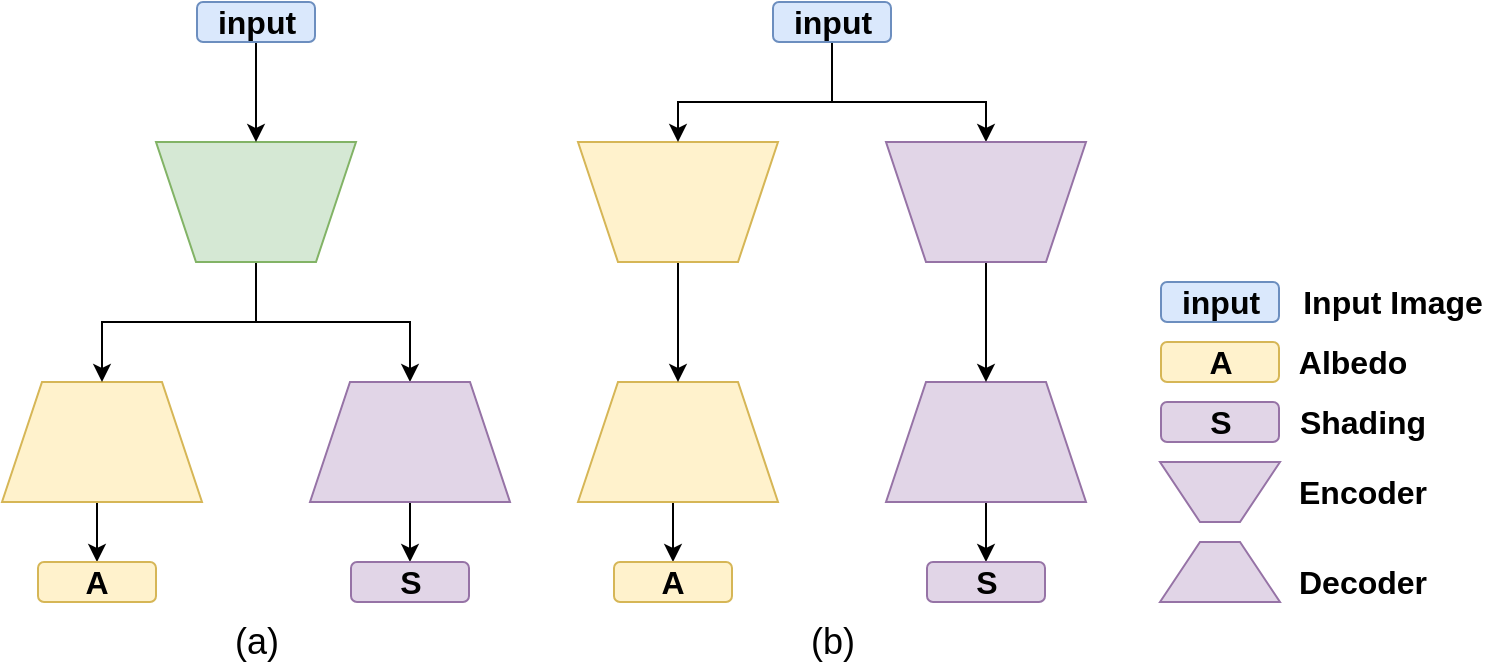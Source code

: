 <mxfile version="13.10.2" type="device"><diagram id="uFHTQSiD7dj4a55WV0vH" name="Page-1"><mxGraphModel dx="1108" dy="640" grid="1" gridSize="10" guides="1" tooltips="1" connect="1" arrows="1" fold="1" page="1" pageScale="1" pageWidth="827" pageHeight="1169" math="0" shadow="0"><root><mxCell id="0"/><mxCell id="1" parent="0"/><mxCell id="wWtxrT1pWT_Da61jF3Xg-12" style="edgeStyle=orthogonalEdgeStyle;rounded=0;orthogonalLoop=1;jettySize=auto;html=1;exitX=0.5;exitY=1;exitDx=0;exitDy=0;entryX=0.5;entryY=0;entryDx=0;entryDy=0;" edge="1" parent="1" source="wWtxrT1pWT_Da61jF3Xg-1" target="wWtxrT1pWT_Da61jF3Xg-8"><mxGeometry relative="1" as="geometry"/></mxCell><mxCell id="wWtxrT1pWT_Da61jF3Xg-1" value="" style="shape=trapezoid;perimeter=trapezoidPerimeter;whiteSpace=wrap;html=1;fixedSize=1;fillColor=#fff2cc;strokeColor=#d6b656;" vertex="1" parent="1"><mxGeometry x="20" y="360" width="100" height="60" as="geometry"/></mxCell><mxCell id="wWtxrT1pWT_Da61jF3Xg-4" style="edgeStyle=orthogonalEdgeStyle;rounded=0;orthogonalLoop=1;jettySize=auto;html=1;exitX=0.5;exitY=0;exitDx=0;exitDy=0;entryX=0.5;entryY=0;entryDx=0;entryDy=0;" edge="1" parent="1" source="wWtxrT1pWT_Da61jF3Xg-2" target="wWtxrT1pWT_Da61jF3Xg-3"><mxGeometry relative="1" as="geometry"/></mxCell><mxCell id="wWtxrT1pWT_Da61jF3Xg-5" style="edgeStyle=orthogonalEdgeStyle;rounded=0;orthogonalLoop=1;jettySize=auto;html=1;exitX=0.5;exitY=0;exitDx=0;exitDy=0;entryX=0.5;entryY=0;entryDx=0;entryDy=0;" edge="1" parent="1" source="wWtxrT1pWT_Da61jF3Xg-2" target="wWtxrT1pWT_Da61jF3Xg-1"><mxGeometry relative="1" as="geometry"/></mxCell><mxCell id="wWtxrT1pWT_Da61jF3Xg-2" value="" style="shape=trapezoid;perimeter=trapezoidPerimeter;whiteSpace=wrap;html=1;fixedSize=1;direction=west;fillColor=#d5e8d4;strokeColor=#82b366;" vertex="1" parent="1"><mxGeometry x="97" y="240" width="100" height="60" as="geometry"/></mxCell><mxCell id="wWtxrT1pWT_Da61jF3Xg-13" style="edgeStyle=orthogonalEdgeStyle;rounded=0;orthogonalLoop=1;jettySize=auto;html=1;exitX=0.5;exitY=1;exitDx=0;exitDy=0;entryX=0.5;entryY=0;entryDx=0;entryDy=0;" edge="1" parent="1" source="wWtxrT1pWT_Da61jF3Xg-3" target="wWtxrT1pWT_Da61jF3Xg-11"><mxGeometry relative="1" as="geometry"/></mxCell><mxCell id="wWtxrT1pWT_Da61jF3Xg-3" value="" style="shape=trapezoid;perimeter=trapezoidPerimeter;whiteSpace=wrap;html=1;fixedSize=1;fillColor=#e1d5e7;strokeColor=#9673a6;" vertex="1" parent="1"><mxGeometry x="174" y="360" width="100" height="60" as="geometry"/></mxCell><mxCell id="wWtxrT1pWT_Da61jF3Xg-7" style="edgeStyle=orthogonalEdgeStyle;rounded=0;orthogonalLoop=1;jettySize=auto;html=1;exitX=0.5;exitY=1;exitDx=0;exitDy=0;entryX=0.5;entryY=1;entryDx=0;entryDy=0;" edge="1" parent="1" source="wWtxrT1pWT_Da61jF3Xg-6" target="wWtxrT1pWT_Da61jF3Xg-2"><mxGeometry relative="1" as="geometry"/></mxCell><mxCell id="wWtxrT1pWT_Da61jF3Xg-6" value="&lt;font style=&quot;font-size: 16px&quot;&gt;&lt;b&gt;input&lt;/b&gt;&lt;/font&gt;" style="rounded=1;whiteSpace=wrap;html=1;fillColor=#dae8fc;strokeColor=#6c8ebf;" vertex="1" parent="1"><mxGeometry x="117.5" y="170" width="59" height="20" as="geometry"/></mxCell><mxCell id="wWtxrT1pWT_Da61jF3Xg-8" value="&lt;font style=&quot;font-size: 16px&quot;&gt;&lt;b&gt;A&lt;/b&gt;&lt;/font&gt;" style="rounded=1;whiteSpace=wrap;html=1;fillColor=#fff2cc;strokeColor=#d6b656;" vertex="1" parent="1"><mxGeometry x="38" y="450" width="59" height="20" as="geometry"/></mxCell><mxCell id="wWtxrT1pWT_Da61jF3Xg-11" value="&lt;font style=&quot;font-size: 16px&quot;&gt;&lt;b&gt;S&lt;/b&gt;&lt;/font&gt;" style="rounded=1;whiteSpace=wrap;html=1;fillColor=#e1d5e7;strokeColor=#9673a6;" vertex="1" parent="1"><mxGeometry x="194.5" y="450" width="59" height="20" as="geometry"/></mxCell><mxCell id="wWtxrT1pWT_Da61jF3Xg-17" style="edgeStyle=orthogonalEdgeStyle;rounded=0;orthogonalLoop=1;jettySize=auto;html=1;exitX=0.5;exitY=1;exitDx=0;exitDy=0;entryX=0.5;entryY=0;entryDx=0;entryDy=0;" edge="1" parent="1" source="wWtxrT1pWT_Da61jF3Xg-18" target="wWtxrT1pWT_Da61jF3Xg-26"><mxGeometry relative="1" as="geometry"/></mxCell><mxCell id="wWtxrT1pWT_Da61jF3Xg-18" value="" style="shape=trapezoid;perimeter=trapezoidPerimeter;whiteSpace=wrap;html=1;fixedSize=1;fillColor=#fff2cc;strokeColor=#d6b656;" vertex="1" parent="1"><mxGeometry x="308" y="360" width="100" height="60" as="geometry"/></mxCell><mxCell id="wWtxrT1pWT_Da61jF3Xg-20" style="edgeStyle=orthogonalEdgeStyle;rounded=0;orthogonalLoop=1;jettySize=auto;html=1;exitX=0.5;exitY=0;exitDx=0;exitDy=0;entryX=0.5;entryY=0;entryDx=0;entryDy=0;" edge="1" parent="1" source="wWtxrT1pWT_Da61jF3Xg-21" target="wWtxrT1pWT_Da61jF3Xg-18"><mxGeometry relative="1" as="geometry"/></mxCell><mxCell id="wWtxrT1pWT_Da61jF3Xg-21" value="" style="shape=trapezoid;perimeter=trapezoidPerimeter;whiteSpace=wrap;html=1;fixedSize=1;direction=west;fillColor=#fff2cc;strokeColor=#d6b656;" vertex="1" parent="1"><mxGeometry x="308" y="240" width="100" height="60" as="geometry"/></mxCell><mxCell id="wWtxrT1pWT_Da61jF3Xg-22" style="edgeStyle=orthogonalEdgeStyle;rounded=0;orthogonalLoop=1;jettySize=auto;html=1;exitX=0.5;exitY=1;exitDx=0;exitDy=0;entryX=0.5;entryY=0;entryDx=0;entryDy=0;" edge="1" parent="1" source="wWtxrT1pWT_Da61jF3Xg-23" target="wWtxrT1pWT_Da61jF3Xg-27"><mxGeometry relative="1" as="geometry"/></mxCell><mxCell id="wWtxrT1pWT_Da61jF3Xg-23" value="" style="shape=trapezoid;perimeter=trapezoidPerimeter;whiteSpace=wrap;html=1;fixedSize=1;fillColor=#e1d5e7;strokeColor=#9673a6;" vertex="1" parent="1"><mxGeometry x="462" y="360" width="100" height="60" as="geometry"/></mxCell><mxCell id="wWtxrT1pWT_Da61jF3Xg-30" style="edgeStyle=orthogonalEdgeStyle;rounded=0;orthogonalLoop=1;jettySize=auto;html=1;exitX=0.5;exitY=1;exitDx=0;exitDy=0;entryX=0.5;entryY=1;entryDx=0;entryDy=0;" edge="1" parent="1" source="wWtxrT1pWT_Da61jF3Xg-25" target="wWtxrT1pWT_Da61jF3Xg-21"><mxGeometry relative="1" as="geometry"><Array as="points"><mxPoint x="435" y="220"/><mxPoint x="358" y="220"/></Array></mxGeometry></mxCell><mxCell id="wWtxrT1pWT_Da61jF3Xg-31" style="edgeStyle=orthogonalEdgeStyle;rounded=0;orthogonalLoop=1;jettySize=auto;html=1;exitX=0.5;exitY=1;exitDx=0;exitDy=0;" edge="1" parent="1" source="wWtxrT1pWT_Da61jF3Xg-25" target="wWtxrT1pWT_Da61jF3Xg-28"><mxGeometry relative="1" as="geometry"><Array as="points"><mxPoint x="435" y="220"/><mxPoint x="512" y="220"/></Array></mxGeometry></mxCell><mxCell id="wWtxrT1pWT_Da61jF3Xg-25" value="&lt;font style=&quot;font-size: 16px&quot;&gt;&lt;b&gt;input&lt;/b&gt;&lt;/font&gt;" style="rounded=1;whiteSpace=wrap;html=1;fillColor=#dae8fc;strokeColor=#6c8ebf;" vertex="1" parent="1"><mxGeometry x="405.5" y="170" width="59" height="20" as="geometry"/></mxCell><mxCell id="wWtxrT1pWT_Da61jF3Xg-26" value="&lt;font style=&quot;font-size: 16px&quot;&gt;&lt;b&gt;A&lt;/b&gt;&lt;/font&gt;" style="rounded=1;whiteSpace=wrap;html=1;fillColor=#fff2cc;strokeColor=#d6b656;" vertex="1" parent="1"><mxGeometry x="326" y="450" width="59" height="20" as="geometry"/></mxCell><mxCell id="wWtxrT1pWT_Da61jF3Xg-27" value="&lt;font style=&quot;font-size: 16px&quot;&gt;&lt;b&gt;S&lt;/b&gt;&lt;/font&gt;" style="rounded=1;whiteSpace=wrap;html=1;fillColor=#e1d5e7;strokeColor=#9673a6;" vertex="1" parent="1"><mxGeometry x="482.5" y="450" width="59" height="20" as="geometry"/></mxCell><mxCell id="wWtxrT1pWT_Da61jF3Xg-29" style="edgeStyle=orthogonalEdgeStyle;rounded=0;orthogonalLoop=1;jettySize=auto;html=1;exitX=0.5;exitY=0;exitDx=0;exitDy=0;entryX=0.5;entryY=0;entryDx=0;entryDy=0;" edge="1" parent="1" source="wWtxrT1pWT_Da61jF3Xg-28" target="wWtxrT1pWT_Da61jF3Xg-23"><mxGeometry relative="1" as="geometry"/></mxCell><mxCell id="wWtxrT1pWT_Da61jF3Xg-28" value="" style="shape=trapezoid;perimeter=trapezoidPerimeter;whiteSpace=wrap;html=1;fixedSize=1;direction=west;fillColor=#e1d5e7;strokeColor=#9673a6;" vertex="1" parent="1"><mxGeometry x="462" y="240" width="100" height="60" as="geometry"/></mxCell><mxCell id="wWtxrT1pWT_Da61jF3Xg-33" value="&lt;font style=&quot;font-size: 18px&quot;&gt;(a)&lt;/font&gt;" style="text;html=1;align=center;verticalAlign=middle;resizable=0;points=[];autosize=1;" vertex="1" parent="1"><mxGeometry x="127" y="480" width="40" height="20" as="geometry"/></mxCell><mxCell id="wWtxrT1pWT_Da61jF3Xg-34" value="&lt;font style=&quot;font-size: 18px&quot;&gt;(b)&lt;/font&gt;" style="text;html=1;align=center;verticalAlign=middle;resizable=0;points=[];autosize=1;" vertex="1" parent="1"><mxGeometry x="415" y="480" width="40" height="20" as="geometry"/></mxCell><mxCell id="wWtxrT1pWT_Da61jF3Xg-35" value="&lt;font style=&quot;font-size: 16px&quot;&gt;&lt;b&gt;input&lt;/b&gt;&lt;/font&gt;" style="rounded=1;whiteSpace=wrap;html=1;fillColor=#dae8fc;strokeColor=#6c8ebf;" vertex="1" parent="1"><mxGeometry x="599.5" y="310" width="59" height="20" as="geometry"/></mxCell><mxCell id="wWtxrT1pWT_Da61jF3Xg-36" value="&lt;font style=&quot;font-size: 16px&quot;&gt;&lt;b&gt;Input Image&lt;/b&gt;&lt;/font&gt;" style="text;html=1;align=center;verticalAlign=middle;resizable=0;points=[];autosize=1;" vertex="1" parent="1"><mxGeometry x="660" y="310" width="110" height="20" as="geometry"/></mxCell><mxCell id="wWtxrT1pWT_Da61jF3Xg-37" value="&lt;font style=&quot;font-size: 16px&quot;&gt;&lt;b&gt;A&lt;/b&gt;&lt;/font&gt;" style="rounded=1;whiteSpace=wrap;html=1;fillColor=#fff2cc;strokeColor=#d6b656;" vertex="1" parent="1"><mxGeometry x="599.5" y="340" width="59" height="20" as="geometry"/></mxCell><mxCell id="wWtxrT1pWT_Da61jF3Xg-38" value="&lt;font style=&quot;font-size: 16px&quot;&gt;&lt;b&gt;Albedo&lt;/b&gt;&lt;/font&gt;" style="text;html=1;align=center;verticalAlign=middle;resizable=0;points=[];autosize=1;" vertex="1" parent="1"><mxGeometry x="660" y="340" width="70" height="20" as="geometry"/></mxCell><mxCell id="wWtxrT1pWT_Da61jF3Xg-39" value="&lt;font style=&quot;font-size: 16px&quot;&gt;&lt;b&gt;S&lt;/b&gt;&lt;/font&gt;" style="rounded=1;whiteSpace=wrap;html=1;fillColor=#e1d5e7;strokeColor=#9673a6;" vertex="1" parent="1"><mxGeometry x="599.5" y="370" width="59" height="20" as="geometry"/></mxCell><mxCell id="wWtxrT1pWT_Da61jF3Xg-40" value="&lt;font style=&quot;font-size: 16px&quot;&gt;&lt;b&gt;Shading&lt;/b&gt;&lt;/font&gt;" style="text;html=1;align=center;verticalAlign=middle;resizable=0;points=[];autosize=1;" vertex="1" parent="1"><mxGeometry x="660" y="370" width="80" height="20" as="geometry"/></mxCell><mxCell id="wWtxrT1pWT_Da61jF3Xg-41" value="" style="shape=trapezoid;perimeter=trapezoidPerimeter;whiteSpace=wrap;html=1;fixedSize=1;direction=west;fillColor=#e1d5e7;strokeColor=#9673a6;" vertex="1" parent="1"><mxGeometry x="599.0" y="400" width="60" height="30" as="geometry"/></mxCell><mxCell id="wWtxrT1pWT_Da61jF3Xg-42" value="&lt;font style=&quot;font-size: 16px&quot;&gt;&lt;b&gt;Encoder&lt;/b&gt;&lt;/font&gt;" style="text;html=1;align=center;verticalAlign=middle;resizable=0;points=[];autosize=1;" vertex="1" parent="1"><mxGeometry x="660" y="405" width="80" height="20" as="geometry"/></mxCell><mxCell id="wWtxrT1pWT_Da61jF3Xg-43" value="" style="shape=trapezoid;perimeter=trapezoidPerimeter;whiteSpace=wrap;html=1;fixedSize=1;direction=east;fillColor=#e1d5e7;strokeColor=#9673a6;" vertex="1" parent="1"><mxGeometry x="599.0" y="440" width="60" height="30" as="geometry"/></mxCell><mxCell id="wWtxrT1pWT_Da61jF3Xg-44" value="&lt;font style=&quot;font-size: 16px&quot;&gt;&lt;b&gt;Decoder&lt;/b&gt;&lt;/font&gt;" style="text;html=1;align=center;verticalAlign=middle;resizable=0;points=[];autosize=1;" vertex="1" parent="1"><mxGeometry x="660" y="450" width="80" height="20" as="geometry"/></mxCell></root></mxGraphModel></diagram></mxfile>